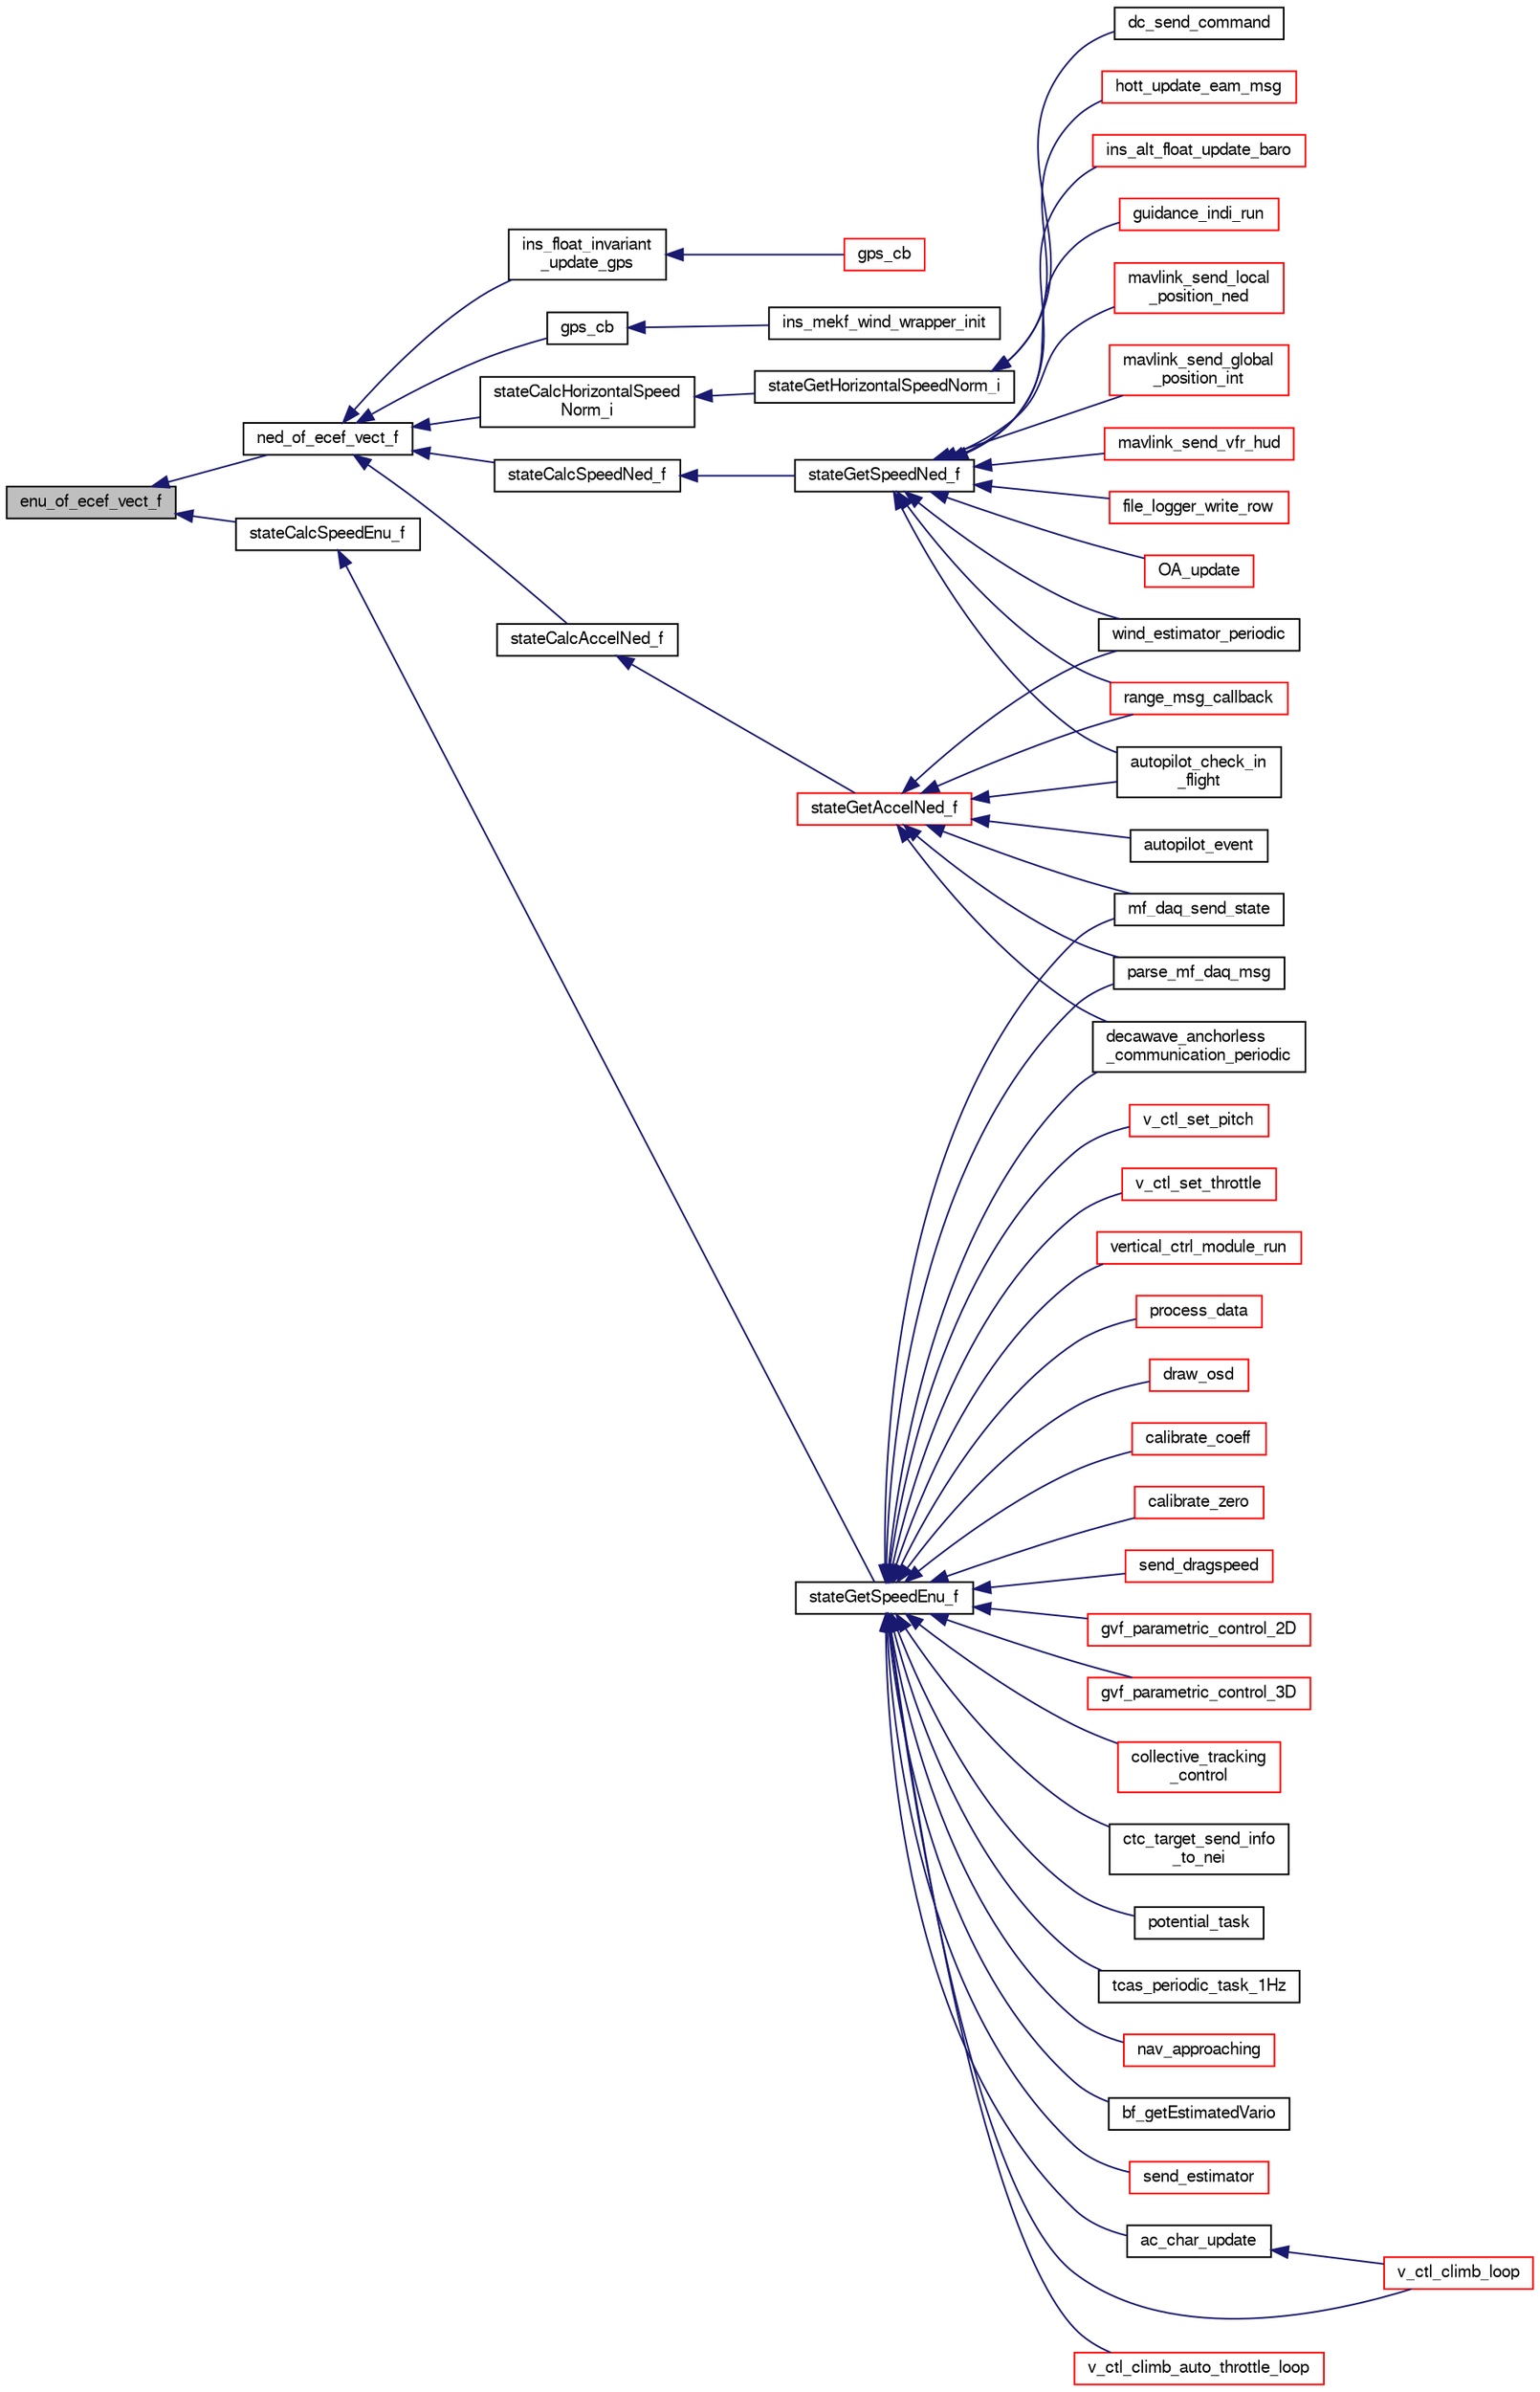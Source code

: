 digraph "enu_of_ecef_vect_f"
{
  edge [fontname="FreeSans",fontsize="10",labelfontname="FreeSans",labelfontsize="10"];
  node [fontname="FreeSans",fontsize="10",shape=record];
  rankdir="LR";
  Node1 [label="enu_of_ecef_vect_f",height=0.2,width=0.4,color="black", fillcolor="grey75", style="filled", fontcolor="black"];
  Node1 -> Node2 [dir="back",color="midnightblue",fontsize="10",style="solid",fontname="FreeSans"];
  Node2 [label="ned_of_ecef_vect_f",height=0.2,width=0.4,color="black", fillcolor="white", style="filled",URL="$pprz__geodetic__float_8h.html#ac36c2e51de3064e3919a1f58f884342e"];
  Node2 -> Node3 [dir="back",color="midnightblue",fontsize="10",style="solid",fontname="FreeSans"];
  Node3 [label="gps_cb",height=0.2,width=0.4,color="black", fillcolor="white", style="filled",URL="$ins__mekf__wind__wrapper_8c.html#a1c1656ce80fe1f1ad49fea691164dbf8"];
  Node3 -> Node4 [dir="back",color="midnightblue",fontsize="10",style="solid",fontname="FreeSans"];
  Node4 [label="ins_mekf_wind_wrapper_init",height=0.2,width=0.4,color="black", fillcolor="white", style="filled",URL="$ins__mekf__wind__wrapper_8h.html#a7b3c1fefc89ec1a4ff25484626a02deb",tooltip="Init function. "];
  Node2 -> Node5 [dir="back",color="midnightblue",fontsize="10",style="solid",fontname="FreeSans"];
  Node5 [label="stateCalcHorizontalSpeed\lNorm_i",height=0.2,width=0.4,color="black", fillcolor="white", style="filled",URL="$group__state__velocity.html#gaa0a543aa37e93fe32b4d7d4312ef5f2b"];
  Node5 -> Node6 [dir="back",color="midnightblue",fontsize="10",style="solid",fontname="FreeSans"];
  Node6 [label="stateGetHorizontalSpeedNorm_i",height=0.2,width=0.4,color="black", fillcolor="white", style="filled",URL="$group__state__velocity.html#gafb59e9bd904a64a08bf4413a84fb6859",tooltip="Get norm of horizontal ground speed (int). "];
  Node6 -> Node7 [dir="back",color="midnightblue",fontsize="10",style="solid",fontname="FreeSans"];
  Node7 [label="dc_send_command",height=0.2,width=0.4,color="black", fillcolor="white", style="filled",URL="$uart__cam__ctrl_8c.html#a833f16388be36136f5d7d173200d5e95",tooltip="Send Command To Camera. "];
  Node6 -> Node8 [dir="back",color="midnightblue",fontsize="10",style="solid",fontname="FreeSans"];
  Node8 [label="hott_update_eam_msg",height=0.2,width=0.4,color="red", fillcolor="white", style="filled",URL="$hott__eam_8h.html#a35e5d6a8530dfc81c2402694e03ea334"];
  Node2 -> Node9 [dir="back",color="midnightblue",fontsize="10",style="solid",fontname="FreeSans"];
  Node9 [label="stateCalcSpeedNed_f",height=0.2,width=0.4,color="black", fillcolor="white", style="filled",URL="$group__state__velocity.html#ga440e1db9aa0854e8cea50670d7055450"];
  Node9 -> Node10 [dir="back",color="midnightblue",fontsize="10",style="solid",fontname="FreeSans"];
  Node10 [label="stateGetSpeedNed_f",height=0.2,width=0.4,color="black", fillcolor="white", style="filled",URL="$group__state__velocity.html#ga50a44ddecd4b2517b549549e953ffea2",tooltip="Get ground speed in local NED coordinates (float). "];
  Node10 -> Node11 [dir="back",color="midnightblue",fontsize="10",style="solid",fontname="FreeSans"];
  Node11 [label="autopilot_check_in\l_flight",height=0.2,width=0.4,color="black", fillcolor="white", style="filled",URL="$rotorcraft_2autopilot__firmware_8c.html#a8a5717e6ffce00d9926abc6c56336852",tooltip="in flight check utility function "];
  Node10 -> Node12 [dir="back",color="midnightblue",fontsize="10",style="solid",fontname="FreeSans"];
  Node12 [label="guidance_indi_run",height=0.2,width=0.4,color="red", fillcolor="white", style="filled",URL="$guidance__indi__hybrid_8h.html#afa3b5095f6b5beadbb8662d3b3519bc9"];
  Node10 -> Node13 [dir="back",color="midnightblue",fontsize="10",style="solid",fontname="FreeSans"];
  Node13 [label="mavlink_send_local\l_position_ned",height=0.2,width=0.4,color="red", fillcolor="white", style="filled",URL="$mavlink_8c.html#acf27b8ebaf73137224cee8453df530a8"];
  Node10 -> Node14 [dir="back",color="midnightblue",fontsize="10",style="solid",fontname="FreeSans"];
  Node14 [label="mavlink_send_global\l_position_int",height=0.2,width=0.4,color="red", fillcolor="white", style="filled",URL="$mavlink_8c.html#a69b29097db843b873c8b348c837cfd03"];
  Node10 -> Node15 [dir="back",color="midnightblue",fontsize="10",style="solid",fontname="FreeSans"];
  Node15 [label="mavlink_send_vfr_hud",height=0.2,width=0.4,color="red", fillcolor="white", style="filled",URL="$mavlink_8c.html#a8c8fd474a91b126a5f74296017672ddc",tooltip="Send Metrics typically displayed on a HUD for fixed wing aircraft. "];
  Node10 -> Node16 [dir="back",color="midnightblue",fontsize="10",style="solid",fontname="FreeSans"];
  Node16 [label="file_logger_write_row",height=0.2,width=0.4,color="red", fillcolor="white", style="filled",URL="$file__logger_8c.html#a599a2b4b9cd37709060587aa8870de15",tooltip="Write CSV row Write values at this timestamp to log file. "];
  Node10 -> Node17 [dir="back",color="midnightblue",fontsize="10",style="solid",fontname="FreeSans"];
  Node17 [label="wind_estimator_periodic",height=0.2,width=0.4,color="black", fillcolor="white", style="filled",URL="$wind__estimator_8h.html#a0a4f52d63873704d3581f69f44d71751"];
  Node10 -> Node18 [dir="back",color="midnightblue",fontsize="10",style="solid",fontname="FreeSans"];
  Node18 [label="OA_update",height=0.2,width=0.4,color="red", fillcolor="white", style="filled",URL="$guidance__OA_8h.html#ae9523792204e84a5ff5dd0af6f49b225",tooltip="Update the controls based on a vision result. "];
  Node10 -> Node19 [dir="back",color="midnightblue",fontsize="10",style="solid",fontname="FreeSans"];
  Node19 [label="range_msg_callback",height=0.2,width=0.4,color="red", fillcolor="white", style="filled",URL="$relative__localization__filter_8c.html#a9a5ee6ec3e44ff9f7cea260d969d6ddf"];
  Node10 -> Node20 [dir="back",color="midnightblue",fontsize="10",style="solid",fontname="FreeSans"];
  Node20 [label="ins_alt_float_update_baro",height=0.2,width=0.4,color="red", fillcolor="white", style="filled",URL="$ins__alt__float_8h.html#afb6a5cd07b6574dfb93f023aecfcec5d"];
  Node2 -> Node21 [dir="back",color="midnightblue",fontsize="10",style="solid",fontname="FreeSans"];
  Node21 [label="stateCalcAccelNed_f",height=0.2,width=0.4,color="black", fillcolor="white", style="filled",URL="$group__state__acceleration.html#gaea5833c5515c007e9ebd4ef106e80071"];
  Node21 -> Node22 [dir="back",color="midnightblue",fontsize="10",style="solid",fontname="FreeSans"];
  Node22 [label="stateGetAccelNed_f",height=0.2,width=0.4,color="red", fillcolor="white", style="filled",URL="$group__state__acceleration.html#ga058e2128ff3a2a3ca5f3c606f4166dfe",tooltip="Get acceleration in NED coordinates (float). "];
  Node22 -> Node23 [dir="back",color="midnightblue",fontsize="10",style="solid",fontname="FreeSans"];
  Node23 [label="autopilot_event",height=0.2,width=0.4,color="black", fillcolor="white", style="filled",URL="$rotorcraft_2autopilot__firmware_8c.html#a0af571252a9b9c534b5fe24a4ef4d20d",tooltip="autopilot event function "];
  Node22 -> Node11 [dir="back",color="midnightblue",fontsize="10",style="solid",fontname="FreeSans"];
  Node22 -> Node24 [dir="back",color="midnightblue",fontsize="10",style="solid",fontname="FreeSans"];
  Node24 [label="decawave_anchorless\l_communication_periodic",height=0.2,width=0.4,color="black", fillcolor="white", style="filled",URL="$decawave__anchorless__communication_8h.html#a666f8ed1285e6941cc47eeef8857a2bd",tooltip="This function periodically sends state data over the serial (which is received by the arduino) ..."];
  Node22 -> Node25 [dir="back",color="midnightblue",fontsize="10",style="solid",fontname="FreeSans"];
  Node25 [label="mf_daq_send_state",height=0.2,width=0.4,color="black", fillcolor="white", style="filled",URL="$meteo__france__DAQ_8h.html#a428cd9287f9e24f69dd92d696e0a053a"];
  Node22 -> Node26 [dir="back",color="midnightblue",fontsize="10",style="solid",fontname="FreeSans"];
  Node26 [label="parse_mf_daq_msg",height=0.2,width=0.4,color="black", fillcolor="white", style="filled",URL="$meteo__france__DAQ_8h.html#a5eac3ac3a7ca67f41b81350f2d0f7f0d"];
  Node22 -> Node17 [dir="back",color="midnightblue",fontsize="10",style="solid",fontname="FreeSans"];
  Node22 -> Node19 [dir="back",color="midnightblue",fontsize="10",style="solid",fontname="FreeSans"];
  Node2 -> Node27 [dir="back",color="midnightblue",fontsize="10",style="solid",fontname="FreeSans"];
  Node27 [label="ins_float_invariant\l_update_gps",height=0.2,width=0.4,color="black", fillcolor="white", style="filled",URL="$ins__float__invariant_8h.html#a61e3f6c5195a9e0e99428c7cb5981382"];
  Node27 -> Node28 [dir="back",color="midnightblue",fontsize="10",style="solid",fontname="FreeSans"];
  Node28 [label="gps_cb",height=0.2,width=0.4,color="red", fillcolor="white", style="filled",URL="$ins__float__invariant__wrapper_8c.html#a1c1656ce80fe1f1ad49fea691164dbf8"];
  Node1 -> Node29 [dir="back",color="midnightblue",fontsize="10",style="solid",fontname="FreeSans"];
  Node29 [label="stateCalcSpeedEnu_f",height=0.2,width=0.4,color="black", fillcolor="white", style="filled",URL="$group__state__velocity.html#ga2f7eff6a1ac5d75adf7f70803be06483"];
  Node29 -> Node30 [dir="back",color="midnightblue",fontsize="10",style="solid",fontname="FreeSans"];
  Node30 [label="stateGetSpeedEnu_f",height=0.2,width=0.4,color="black", fillcolor="white", style="filled",URL="$group__state__velocity.html#ga8e7f86fe83bd1b767f9c5016ed245822",tooltip="Get ground speed in local ENU coordinates (float). "];
  Node30 -> Node31 [dir="back",color="midnightblue",fontsize="10",style="solid",fontname="FreeSans"];
  Node31 [label="send_estimator",height=0.2,width=0.4,color="red", fillcolor="white", style="filled",URL="$fixedwing_2autopilot__firmware_8c.html#ae015b1759bb416ee56b7a3a403b12985"];
  Node30 -> Node32 [dir="back",color="midnightblue",fontsize="10",style="solid",fontname="FreeSans"];
  Node32 [label="ac_char_update",height=0.2,width=0.4,color="black", fillcolor="white", style="filled",URL="$energy__ctrl_8c.html#a1fca0891379c02432d10e73daef730d3"];
  Node32 -> Node33 [dir="back",color="midnightblue",fontsize="10",style="solid",fontname="FreeSans"];
  Node33 [label="v_ctl_climb_loop",height=0.2,width=0.4,color="red", fillcolor="white", style="filled",URL="$guidance__common_8h.html#a38f0bbceda8812281fc650c2c1aac6c8",tooltip="Auto-throttle inner loop. "];
  Node30 -> Node33 [dir="back",color="midnightblue",fontsize="10",style="solid",fontname="FreeSans"];
  Node30 -> Node34 [dir="back",color="midnightblue",fontsize="10",style="solid",fontname="FreeSans"];
  Node34 [label="v_ctl_climb_auto_throttle_loop",height=0.2,width=0.4,color="red", fillcolor="white", style="filled",URL="$fixedwing_2guidance_2guidance__v_8c.html#ae1b6858ee2485b993f9f294027dbd032",tooltip="auto throttle inner loop "];
  Node30 -> Node35 [dir="back",color="midnightblue",fontsize="10",style="solid",fontname="FreeSans"];
  Node35 [label="v_ctl_set_pitch",height=0.2,width=0.4,color="red", fillcolor="white", style="filled",URL="$guidance__v__n_8c.html#a1e3fd0609be4d63ccd94d995a0db097a"];
  Node30 -> Node36 [dir="back",color="midnightblue",fontsize="10",style="solid",fontname="FreeSans"];
  Node36 [label="v_ctl_set_throttle",height=0.2,width=0.4,color="red", fillcolor="white", style="filled",URL="$guidance__v__n_8c.html#a4fe67185d9a0b7efc737fdd778393285"];
  Node30 -> Node37 [dir="back",color="midnightblue",fontsize="10",style="solid",fontname="FreeSans"];
  Node37 [label="vertical_ctrl_module_run",height=0.2,width=0.4,color="red", fillcolor="white", style="filled",URL="$optical__flow__landing_8c.html#a9628e4f2b9a046bb7ff80c208ab85daa",tooltip="Run the optical flow landing module. "];
  Node30 -> Node24 [dir="back",color="midnightblue",fontsize="10",style="solid",fontname="FreeSans"];
  Node30 -> Node38 [dir="back",color="midnightblue",fontsize="10",style="solid",fontname="FreeSans"];
  Node38 [label="process_data",height=0.2,width=0.4,color="red", fillcolor="white", style="filled",URL="$dw1000__arduino_8c.html#acac53dcc1b2e1d953c1642b3b15afe4c"];
  Node30 -> Node39 [dir="back",color="midnightblue",fontsize="10",style="solid",fontname="FreeSans"];
  Node39 [label="draw_osd",height=0.2,width=0.4,color="red", fillcolor="white", style="filled",URL="$max7456_8c.html#a079837dac11983fe67050e136b0080e4"];
  Node30 -> Node40 [dir="back",color="midnightblue",fontsize="10",style="solid",fontname="FreeSans"];
  Node40 [label="calibrate_coeff",height=0.2,width=0.4,color="red", fillcolor="white", style="filled",URL="$dragspeed_8c.html#abeaf6ff173980a45c9b5e36a1834b8dc",tooltip="Calibrate drag coefficient by comparing accelerometer measurements to INS velocities. "];
  Node30 -> Node41 [dir="back",color="midnightblue",fontsize="10",style="solid",fontname="FreeSans"];
  Node41 [label="calibrate_zero",height=0.2,width=0.4,color="red", fillcolor="white", style="filled",URL="$dragspeed_8c.html#a42b1bf05665b86938bd682bb1cb84ac7",tooltip="Calibrate zero velocity by measuring the accelerations while the drone hovers in-place. "];
  Node30 -> Node42 [dir="back",color="midnightblue",fontsize="10",style="solid",fontname="FreeSans"];
  Node42 [label="send_dragspeed",height=0.2,width=0.4,color="red", fillcolor="white", style="filled",URL="$dragspeed_8c.html#a633022ff064733c702ae49155480d81e"];
  Node30 -> Node43 [dir="back",color="midnightblue",fontsize="10",style="solid",fontname="FreeSans"];
  Node43 [label="gvf_parametric_control_2D",height=0.2,width=0.4,color="red", fillcolor="white", style="filled",URL="$gvf__parametric_8h.html#a0bf257db90fb490ee9a81e2b11bf4ff0"];
  Node30 -> Node44 [dir="back",color="midnightblue",fontsize="10",style="solid",fontname="FreeSans"];
  Node44 [label="gvf_parametric_control_3D",height=0.2,width=0.4,color="red", fillcolor="white", style="filled",URL="$gvf__parametric_8h.html#a03440442b6ccf59e11311446f386186e"];
  Node30 -> Node25 [dir="back",color="midnightblue",fontsize="10",style="solid",fontname="FreeSans"];
  Node30 -> Node26 [dir="back",color="midnightblue",fontsize="10",style="solid",fontname="FreeSans"];
  Node30 -> Node45 [dir="back",color="midnightblue",fontsize="10",style="solid",fontname="FreeSans"];
  Node45 [label="collective_tracking\l_control",height=0.2,width=0.4,color="red", fillcolor="white", style="filled",URL="$ctc_8h.html#a03d5c465a0472d27b89a510004d97daa"];
  Node30 -> Node46 [dir="back",color="midnightblue",fontsize="10",style="solid",fontname="FreeSans"];
  Node46 [label="ctc_target_send_info\l_to_nei",height=0.2,width=0.4,color="black", fillcolor="white", style="filled",URL="$ctc__target_8h.html#a1bd09dfa4fe42657ce4e7719e3a1553b"];
  Node30 -> Node47 [dir="back",color="midnightblue",fontsize="10",style="solid",fontname="FreeSans"];
  Node47 [label="potential_task",height=0.2,width=0.4,color="black", fillcolor="white", style="filled",URL="$potential_8h.html#a2ecae8ed4b80ccfece655453a56db7cd"];
  Node30 -> Node48 [dir="back",color="midnightblue",fontsize="10",style="solid",fontname="FreeSans"];
  Node48 [label="tcas_periodic_task_1Hz",height=0.2,width=0.4,color="black", fillcolor="white", style="filled",URL="$tcas_8h.html#adb2f00821358ed6ad0f366e6a2422558"];
  Node30 -> Node49 [dir="back",color="midnightblue",fontsize="10",style="solid",fontname="FreeSans"];
  Node49 [label="nav_approaching",height=0.2,width=0.4,color="red", fillcolor="white", style="filled",URL="$nav__rover__base_8c.html#ac1382cbcc0f52b6f9e2387e53105be7d"];
  Node30 -> Node50 [dir="back",color="midnightblue",fontsize="10",style="solid",fontname="FreeSans"];
  Node50 [label="bf_getEstimatedVario",height=0.2,width=0.4,color="black", fillcolor="white", style="filled",URL="$cc2500__compat_8h.html#acd79985136a05b258fa9585116a23f3c"];
}
